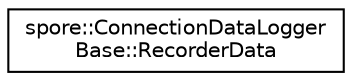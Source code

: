 digraph "Graphical Class Hierarchy"
{
  edge [fontname="Helvetica",fontsize="10",labelfontname="Helvetica",labelfontsize="10"];
  node [fontname="Helvetica",fontsize="10",shape=record];
  rankdir="LR";
  Node0 [label="spore::ConnectionDataLogger\lBase::RecorderData",height=0.2,width=0.4,color="black", fillcolor="white", style="filled",URL="$structspore_1_1ConnectionDataLoggerBase_1_1RecorderData.html",tooltip="Data structure that holds the recorded data. "];
}
